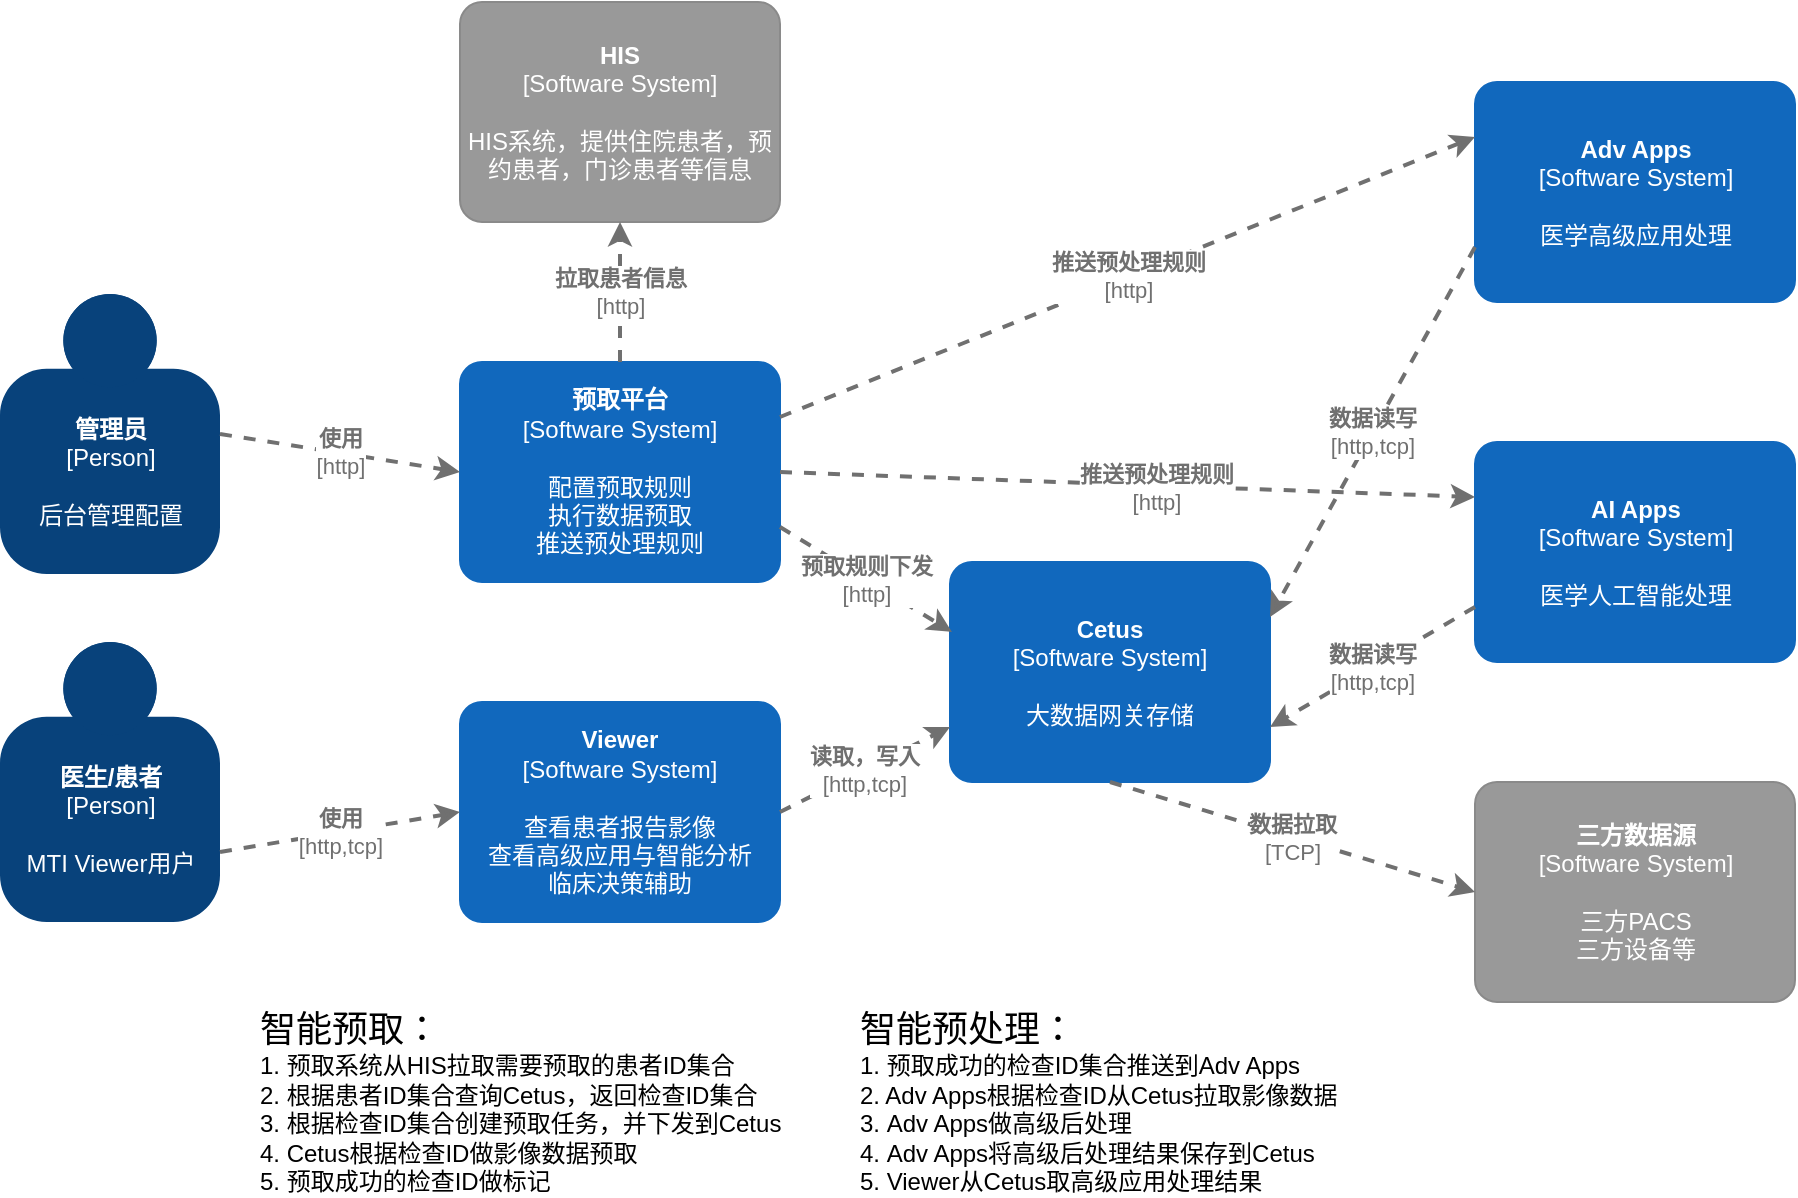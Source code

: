 <mxfile version="13.9.9" type="device"><diagram id="wUWENIdHVunau4LqLr-t" name="Page-1"><mxGraphModel dx="1086" dy="926" grid="1" gridSize="10" guides="1" tooltips="1" connect="1" arrows="1" fold="1" page="1" pageScale="1" pageWidth="1169" pageHeight="827" math="0" shadow="0"><root><mxCell id="0"/><mxCell id="1" parent="0"/><object placeholders="1" c4Name="三方数据源" c4Type="Software System" c4Description="三方PACS&#10;三方设备等" label="&lt;b&gt;%c4Name%&lt;/b&gt;&lt;div&gt;[%c4Type%]&lt;/div&gt;&lt;br&gt;&lt;div&gt;%c4Description%&lt;/div&gt;" id="oJ3ArlBI-FR6SVB3Jc9y-3"><mxCell style="rounded=1;whiteSpace=wrap;html=1;labelBackgroundColor=none;fillColor=#999999;fontColor=#ffffff;align=center;arcSize=10;strokeColor=#8A8A8A;metaEdit=1;metaData={&quot;c4Type&quot;:{&quot;editable&quot;:false}};points=[[0.25,0,0],[0.5,0,0],[0.75,0,0],[1,0.25,0],[1,0.5,0],[1,0.75,0],[0.75,1,0],[0.5,1,0],[0.25,1,0],[0,0.75,0],[0,0.5,0],[0,0.25,0]];" parent="1" vertex="1"><mxGeometry x="817.5" y="430" width="160" height="110.0" as="geometry"/></mxCell></object><object placeholders="1" c4Name="预取平台" c4Type="Software System" c4Description="配置预取规则&#10;执行数据预取&#10;推送预处理规则" label="&lt;b&gt;%c4Name%&lt;/b&gt;&lt;div&gt;[%c4Type%]&lt;/div&gt;&lt;br&gt;&lt;div&gt;%c4Description%&lt;/div&gt;" id="oJ3ArlBI-FR6SVB3Jc9y-4"><mxCell style="rounded=1;whiteSpace=wrap;html=1;labelBackgroundColor=none;fillColor=#1168BD;fontColor=#ffffff;align=center;arcSize=10;strokeColor=#1168BD;metaEdit=1;metaData={&quot;c4Type&quot;:{&quot;editable&quot;:false}};points=[[0.25,0,0],[0.5,0,0],[0.75,0,0],[1,0.25,0],[1,0.5,0],[1,0.75,0],[0.75,1,0],[0.5,1,0],[0.25,1,0],[0,0.75,0],[0,0.5,0],[0,0.25,0]];" parent="1" vertex="1"><mxGeometry x="310" y="220" width="160" height="110.0" as="geometry"/></mxCell></object><object placeholders="1" c4Name="Cetus" c4Type="Software System" c4Description="大数据网关存储" label="&lt;b&gt;%c4Name%&lt;/b&gt;&lt;div&gt;[%c4Type%]&lt;/div&gt;&lt;br&gt;&lt;div&gt;%c4Description%&lt;/div&gt;" id="oJ3ArlBI-FR6SVB3Jc9y-5"><mxCell style="rounded=1;whiteSpace=wrap;html=1;labelBackgroundColor=none;fillColor=#1168BD;fontColor=#ffffff;align=center;arcSize=10;strokeColor=#1168BD;metaEdit=1;metaData={&quot;c4Type&quot;:{&quot;editable&quot;:false}};points=[[0.25,0,0],[0.5,0,0],[0.75,0,0],[1,0.25,0],[1,0.5,0],[1,0.75,0],[0.75,1,0],[0.5,1,0],[0.25,1,0],[0,0.75,0],[0,0.5,0],[0,0.25,0]];" parent="1" vertex="1"><mxGeometry x="555" y="320" width="160" height="110.0" as="geometry"/></mxCell></object><object placeholders="1" c4Name="Adv Apps" c4Type="Software System" c4Description="医学高级应用处理" label="&lt;b&gt;%c4Name%&lt;/b&gt;&lt;div&gt;[%c4Type%]&lt;/div&gt;&lt;br&gt;&lt;div&gt;%c4Description%&lt;/div&gt;" id="oJ3ArlBI-FR6SVB3Jc9y-6"><mxCell style="rounded=1;whiteSpace=wrap;html=1;labelBackgroundColor=none;fillColor=#1168BD;fontColor=#ffffff;align=center;arcSize=10;strokeColor=#1168BD;metaEdit=1;metaData={&quot;c4Type&quot;:{&quot;editable&quot;:false}};points=[[0.25,0,0],[0.5,0,0],[0.75,0,0],[1,0.25,0],[1,0.5,0],[1,0.75,0],[0.75,1,0],[0.5,1,0],[0.25,1,0],[0,0.75,0],[0,0.5,0],[0,0.25,0]];" parent="1" vertex="1"><mxGeometry x="817.5" y="80" width="160" height="110.0" as="geometry"/></mxCell></object><object placeholders="1" c4Name="AI Apps" c4Type="Software System" c4Description="医学人工智能处理" label="&lt;b&gt;%c4Name%&lt;/b&gt;&lt;div&gt;[%c4Type%]&lt;/div&gt;&lt;br&gt;&lt;div&gt;%c4Description%&lt;/div&gt;" id="oJ3ArlBI-FR6SVB3Jc9y-7"><mxCell style="rounded=1;whiteSpace=wrap;html=1;labelBackgroundColor=none;fillColor=#1168BD;fontColor=#ffffff;align=center;arcSize=10;strokeColor=#1168BD;metaEdit=1;metaData={&quot;c4Type&quot;:{&quot;editable&quot;:false}};points=[[0.25,0,0],[0.5,0,0],[0.75,0,0],[1,0.25,0],[1,0.5,0],[1,0.75,0],[0.75,1,0],[0.5,1,0],[0.25,1,0],[0,0.75,0],[0,0.5,0],[0,0.25,0]];" parent="1" vertex="1"><mxGeometry x="817.5" y="260" width="160" height="110.0" as="geometry"/></mxCell></object><object placeholders="1" c4Name="Viewer" c4Type="Software System" c4Description="查看患者报告影像&#10;查看高级应用与智能分析&#10;临床决策辅助" label="&lt;b&gt;%c4Name%&lt;/b&gt;&lt;div&gt;[%c4Type%]&lt;/div&gt;&lt;br&gt;&lt;div&gt;%c4Description%&lt;/div&gt;" id="oJ3ArlBI-FR6SVB3Jc9y-8"><mxCell style="rounded=1;whiteSpace=wrap;html=1;labelBackgroundColor=none;fillColor=#1168BD;fontColor=#ffffff;align=center;arcSize=10;strokeColor=#1168BD;metaEdit=1;metaData={&quot;c4Type&quot;:{&quot;editable&quot;:false}};points=[[0.25,0,0],[0.5,0,0],[0.75,0,0],[1,0.25,0],[1,0.5,0],[1,0.75,0],[0.75,1,0],[0.5,1,0],[0.25,1,0],[0,0.75,0],[0,0.5,0],[0,0.25,0]];" parent="1" vertex="1"><mxGeometry x="310" y="390" width="160" height="110.0" as="geometry"/></mxCell></object><object placeholders="1" c4Name="管理员" c4Type="Person" c4Description="后台管理配置" label="&lt;b&gt;%c4Name%&lt;/b&gt;&lt;div&gt;[%c4Type%]&lt;/div&gt;&lt;br&gt;&lt;div&gt;%c4Description%&lt;/div&gt;" id="oJ3ArlBI-FR6SVB3Jc9y-9"><mxCell style="html=1;dashed=0;whitespace=wrap;fillColor=#08427b;strokeColor=none;fontColor=#ffffff;shape=mxgraph.c4.person;align=center;metaEdit=1;points=[[0.5,0,0],[1,0.5,0],[1,0.75,0],[0.75,1,0],[0.5,1,0],[0.25,1,0],[0,0.75,0],[0,0.5,0]];metaData={&quot;c4Type&quot;:{&quot;editable&quot;:false}};" parent="1" vertex="1"><mxGeometry x="80" y="186" width="110.0" height="140" as="geometry"/></mxCell></object><object placeholders="1" c4Name="医生/患者" c4Type="Person" c4Description="MTI Viewer用户" label="&lt;b&gt;%c4Name%&lt;/b&gt;&lt;div&gt;[%c4Type%]&lt;/div&gt;&lt;br&gt;&lt;div&gt;%c4Description%&lt;/div&gt;" id="oJ3ArlBI-FR6SVB3Jc9y-10"><mxCell style="html=1;dashed=0;whitespace=wrap;fillColor=#08427b;strokeColor=none;fontColor=#ffffff;shape=mxgraph.c4.person;align=center;metaEdit=1;points=[[0.5,0,0],[1,0.5,0],[1,0.75,0],[0.75,1,0],[0.5,1,0],[0.25,1,0],[0,0.75,0],[0,0.5,0]];metaData={&quot;c4Type&quot;:{&quot;editable&quot;:false}};" parent="1" vertex="1"><mxGeometry x="80" y="360" width="110.0" height="140" as="geometry"/></mxCell></object><object placeholders="1" c4Type="Relationship" c4Technology="http" c4Description="预取规则下发" label="&lt;div style=&quot;text-align: left&quot;&gt;&lt;div style=&quot;text-align: center&quot;&gt;&lt;b&gt;%c4Description%&lt;/b&gt;&lt;/div&gt;&lt;div style=&quot;text-align: center&quot;&gt;[%c4Technology%]&lt;/div&gt;&lt;/div&gt;" id="oJ3ArlBI-FR6SVB3Jc9y-11"><mxCell style="edgeStyle=none;rounded=0;html=1;entryX=0.006;entryY=0.318;jettySize=auto;orthogonalLoop=1;strokeColor=#707070;strokeWidth=2;fontColor=#707070;jumpStyle=none;dashed=1;metaEdit=1;metaData={&quot;c4Type&quot;:{&quot;editable&quot;:false}};exitX=1;exitY=0.75;exitDx=0;exitDy=0;exitPerimeter=0;entryDx=0;entryDy=0;entryPerimeter=0;" parent="1" source="oJ3ArlBI-FR6SVB3Jc9y-4" target="oJ3ArlBI-FR6SVB3Jc9y-5" edge="1"><mxGeometry width="160" relative="1" as="geometry"><mxPoint x="580" y="580" as="sourcePoint"/><mxPoint x="740" y="580" as="targetPoint"/></mxGeometry></mxCell></object><object placeholders="1" c4Type="Relationship" c4Technology="http" c4Description="推送预处理规则" label="&lt;div style=&quot;text-align: left&quot;&gt;&lt;div style=&quot;text-align: center&quot;&gt;&lt;b&gt;%c4Description%&lt;/b&gt;&lt;/div&gt;&lt;div style=&quot;text-align: center&quot;&gt;[%c4Technology%]&lt;/div&gt;&lt;/div&gt;" id="oJ3ArlBI-FR6SVB3Jc9y-13"><mxCell style="edgeStyle=none;rounded=0;html=1;entryX=0;entryY=0.25;jettySize=auto;orthogonalLoop=1;strokeColor=#707070;strokeWidth=2;fontColor=#707070;jumpStyle=none;dashed=1;metaEdit=1;metaData={&quot;c4Type&quot;:{&quot;editable&quot;:false}};exitX=1;exitY=0.25;exitDx=0;exitDy=0;exitPerimeter=0;entryDx=0;entryDy=0;entryPerimeter=0;" parent="1" source="oJ3ArlBI-FR6SVB3Jc9y-4" target="oJ3ArlBI-FR6SVB3Jc9y-6" edge="1"><mxGeometry width="160" relative="1" as="geometry"><mxPoint x="497.5" y="170" as="sourcePoint"/><mxPoint x="657.5" y="170" as="targetPoint"/></mxGeometry></mxCell></object><object placeholders="1" c4Type="Relationship" c4Technology="http" c4Description="推送预处理规则" label="&lt;div style=&quot;text-align: left&quot;&gt;&lt;div style=&quot;text-align: center&quot;&gt;&lt;b&gt;%c4Description%&lt;/b&gt;&lt;/div&gt;&lt;div style=&quot;text-align: center&quot;&gt;[%c4Technology%]&lt;/div&gt;&lt;/div&gt;" id="oJ3ArlBI-FR6SVB3Jc9y-14"><mxCell style="rounded=0;html=1;entryX=0;entryY=0.25;jettySize=auto;orthogonalLoop=1;strokeColor=#707070;strokeWidth=2;fontColor=#707070;jumpStyle=none;dashed=1;metaEdit=1;metaData={&quot;c4Type&quot;:{&quot;editable&quot;:false}};exitX=1;exitY=0.5;exitDx=0;exitDy=0;exitPerimeter=0;entryDx=0;entryDy=0;entryPerimeter=0;" parent="1" source="oJ3ArlBI-FR6SVB3Jc9y-4" target="oJ3ArlBI-FR6SVB3Jc9y-7" edge="1"><mxGeometry x="0.08" y="-1" width="160" relative="1" as="geometry"><mxPoint x="677.5" y="450" as="sourcePoint"/><mxPoint x="837.5" y="450" as="targetPoint"/><mxPoint as="offset"/></mxGeometry></mxCell></object><object placeholders="1" c4Type="Relationship" c4Technology="TCP" c4Description="数据拉取" label="&lt;div style=&quot;text-align: left&quot;&gt;&lt;div style=&quot;text-align: center&quot;&gt;&lt;b&gt;%c4Description%&lt;/b&gt;&lt;/div&gt;&lt;div style=&quot;text-align: center&quot;&gt;[%c4Technology%]&lt;/div&gt;&lt;/div&gt;" id="oJ3ArlBI-FR6SVB3Jc9y-15"><mxCell style="edgeStyle=none;rounded=0;html=1;entryX=0;entryY=0.5;jettySize=auto;orthogonalLoop=1;strokeColor=#707070;strokeWidth=2;fontColor=#707070;jumpStyle=none;dashed=1;metaEdit=1;metaData={&quot;c4Type&quot;:{&quot;editable&quot;:false}};exitX=0.5;exitY=1;exitDx=0;exitDy=0;exitPerimeter=0;entryDx=0;entryDy=0;entryPerimeter=0;" parent="1" source="oJ3ArlBI-FR6SVB3Jc9y-5" target="oJ3ArlBI-FR6SVB3Jc9y-3" edge="1"><mxGeometry width="160" relative="1" as="geometry"><mxPoint x="557.5" y="470" as="sourcePoint"/><mxPoint x="717.5" y="470" as="targetPoint"/></mxGeometry></mxCell></object><object placeholders="1" c4Type="Relationship" c4Technology="http" c4Description="使用" label="&lt;div style=&quot;text-align: left&quot;&gt;&lt;div style=&quot;text-align: center&quot;&gt;&lt;b&gt;%c4Description%&lt;/b&gt;&lt;/div&gt;&lt;div style=&quot;text-align: center&quot;&gt;[%c4Technology%]&lt;/div&gt;&lt;/div&gt;" id="oJ3ArlBI-FR6SVB3Jc9y-16"><mxCell style="edgeStyle=none;rounded=0;html=1;entryX=0;entryY=0.5;jettySize=auto;orthogonalLoop=1;strokeColor=#707070;strokeWidth=2;fontColor=#707070;jumpStyle=none;dashed=1;metaEdit=1;metaData={&quot;c4Type&quot;:{&quot;editable&quot;:false}};exitX=1;exitY=0.5;exitDx=0;exitDy=0;exitPerimeter=0;entryDx=0;entryDy=0;entryPerimeter=0;" parent="1" source="oJ3ArlBI-FR6SVB3Jc9y-9" target="oJ3ArlBI-FR6SVB3Jc9y-4" edge="1"><mxGeometry width="160" relative="1" as="geometry"><mxPoint x="210" y="260" as="sourcePoint"/><mxPoint x="370" y="260" as="targetPoint"/></mxGeometry></mxCell></object><object placeholders="1" c4Type="Relationship" c4Technology="http,tcp" c4Description="使用" label="&lt;div style=&quot;text-align: left&quot;&gt;&lt;div style=&quot;text-align: center&quot;&gt;&lt;b&gt;%c4Description%&lt;/b&gt;&lt;/div&gt;&lt;div style=&quot;text-align: center&quot;&gt;[%c4Technology%]&lt;/div&gt;&lt;/div&gt;" id="oJ3ArlBI-FR6SVB3Jc9y-17"><mxCell style="edgeStyle=none;rounded=0;html=1;entryX=0;entryY=0.5;jettySize=auto;orthogonalLoop=1;strokeColor=#707070;strokeWidth=2;fontColor=#707070;jumpStyle=none;dashed=1;metaEdit=1;metaData={&quot;c4Type&quot;:{&quot;editable&quot;:false}};exitX=1;exitY=0.75;exitDx=0;exitDy=0;exitPerimeter=0;entryDx=0;entryDy=0;entryPerimeter=0;" parent="1" source="oJ3ArlBI-FR6SVB3Jc9y-10" target="oJ3ArlBI-FR6SVB3Jc9y-8" edge="1"><mxGeometry width="160" relative="1" as="geometry"><mxPoint x="240" y="730" as="sourcePoint"/><mxPoint x="400" y="730" as="targetPoint"/></mxGeometry></mxCell></object><object placeholders="1" c4Type="Relationship" c4Technology="http,tcp" c4Description="数据读写" label="&lt;div style=&quot;text-align: left&quot;&gt;&lt;div style=&quot;text-align: center&quot;&gt;&lt;b&gt;%c4Description%&lt;/b&gt;&lt;/div&gt;&lt;div style=&quot;text-align: center&quot;&gt;[%c4Technology%]&lt;/div&gt;&lt;/div&gt;" id="oJ3ArlBI-FR6SVB3Jc9y-18"><mxCell style="edgeStyle=none;rounded=0;html=1;entryX=1;entryY=0.25;jettySize=auto;orthogonalLoop=1;strokeColor=#707070;strokeWidth=2;fontColor=#707070;jumpStyle=none;dashed=1;metaEdit=1;metaData={&quot;c4Type&quot;:{&quot;editable&quot;:false}};exitX=0;exitY=0.75;exitDx=0;exitDy=0;exitPerimeter=0;entryDx=0;entryDy=0;entryPerimeter=0;" parent="1" source="oJ3ArlBI-FR6SVB3Jc9y-6" target="oJ3ArlBI-FR6SVB3Jc9y-5" edge="1"><mxGeometry width="160" relative="1" as="geometry"><mxPoint x="827.5" y="210" as="sourcePoint"/><mxPoint x="987.5" y="210" as="targetPoint"/></mxGeometry></mxCell></object><object placeholders="1" c4Type="Relationship" c4Technology="http,tcp" c4Description="数据读写" label="&lt;div style=&quot;text-align: left&quot;&gt;&lt;div style=&quot;text-align: center&quot;&gt;&lt;b&gt;%c4Description%&lt;/b&gt;&lt;/div&gt;&lt;div style=&quot;text-align: center&quot;&gt;[%c4Technology%]&lt;/div&gt;&lt;/div&gt;" id="oJ3ArlBI-FR6SVB3Jc9y-19"><mxCell style="edgeStyle=none;rounded=0;html=1;entryX=1;entryY=0.75;jettySize=auto;orthogonalLoop=1;strokeColor=#707070;strokeWidth=2;fontColor=#707070;jumpStyle=none;dashed=1;metaEdit=1;metaData={&quot;c4Type&quot;:{&quot;editable&quot;:false}};entryDx=0;entryDy=0;entryPerimeter=0;exitX=0;exitY=0.75;exitDx=0;exitDy=0;exitPerimeter=0;" parent="1" source="oJ3ArlBI-FR6SVB3Jc9y-7" target="oJ3ArlBI-FR6SVB3Jc9y-5" edge="1"><mxGeometry width="160" relative="1" as="geometry"><mxPoint x="877.5" y="390" as="sourcePoint"/><mxPoint x="867.5" y="660" as="targetPoint"/></mxGeometry></mxCell></object><object placeholders="1" c4Type="Relationship" c4Technology="http,tcp" c4Description="读取，写入" label="&lt;div style=&quot;text-align: left&quot;&gt;&lt;div style=&quot;text-align: center&quot;&gt;&lt;b&gt;%c4Description%&lt;/b&gt;&lt;/div&gt;&lt;div style=&quot;text-align: center&quot;&gt;[%c4Technology%]&lt;/div&gt;&lt;/div&gt;" id="oJ3ArlBI-FR6SVB3Jc9y-20"><mxCell style="edgeStyle=none;rounded=0;html=1;entryX=0;entryY=0.75;jettySize=auto;orthogonalLoop=1;strokeColor=#707070;strokeWidth=2;fontColor=#707070;jumpStyle=none;dashed=1;metaEdit=1;metaData={&quot;c4Type&quot;:{&quot;editable&quot;:false}};exitX=1;exitY=0.5;exitDx=0;exitDy=0;exitPerimeter=0;entryDx=0;entryDy=0;entryPerimeter=0;" parent="1" source="oJ3ArlBI-FR6SVB3Jc9y-8" target="oJ3ArlBI-FR6SVB3Jc9y-5" edge="1"><mxGeometry width="160" relative="1" as="geometry"><mxPoint x="490" y="530" as="sourcePoint"/><mxPoint x="650" y="530" as="targetPoint"/></mxGeometry></mxCell></object><object placeholders="1" c4Name="HIS" c4Type="Software System" c4Description="HIS系统，提供住院患者，预约患者，门诊患者等信息" label="&lt;b&gt;%c4Name%&lt;/b&gt;&lt;div&gt;[%c4Type%]&lt;/div&gt;&lt;br&gt;&lt;div&gt;%c4Description%&lt;/div&gt;" id="oJ3ArlBI-FR6SVB3Jc9y-23"><mxCell style="rounded=1;whiteSpace=wrap;html=1;labelBackgroundColor=none;fillColor=#999999;fontColor=#ffffff;align=center;arcSize=10;strokeColor=#8A8A8A;metaEdit=1;metaData={&quot;c4Type&quot;:{&quot;editable&quot;:false}};points=[[0.25,0,0],[0.5,0,0],[0.75,0,0],[1,0.25,0],[1,0.5,0],[1,0.75,0],[0.75,1,0],[0.5,1,0],[0.25,1,0],[0,0.75,0],[0,0.5,0],[0,0.25,0]];" parent="1" vertex="1"><mxGeometry x="310" y="40" width="160" height="110.0" as="geometry"/></mxCell></object><object placeholders="1" c4Type="Relationship" c4Technology="http" c4Description="拉取患者信息" label="&lt;div style=&quot;text-align: left&quot;&gt;&lt;div style=&quot;text-align: center&quot;&gt;&lt;b&gt;%c4Description%&lt;/b&gt;&lt;/div&gt;&lt;div style=&quot;text-align: center&quot;&gt;[%c4Technology%]&lt;/div&gt;&lt;/div&gt;" id="oJ3ArlBI-FR6SVB3Jc9y-24"><mxCell style="edgeStyle=none;rounded=0;html=1;entryX=0.5;entryY=1;jettySize=auto;orthogonalLoop=1;strokeColor=#707070;strokeWidth=2;fontColor=#707070;jumpStyle=none;dashed=1;metaEdit=1;metaData={&quot;c4Type&quot;:{&quot;editable&quot;:false}};exitX=0.5;exitY=0;exitDx=0;exitDy=0;exitPerimeter=0;entryDx=0;entryDy=0;entryPerimeter=0;" parent="1" source="oJ3ArlBI-FR6SVB3Jc9y-4" target="oJ3ArlBI-FR6SVB3Jc9y-23" edge="1"><mxGeometry width="160" relative="1" as="geometry"><mxPoint x="387.5" y="660" as="sourcePoint"/><mxPoint x="547.5" y="660" as="targetPoint"/></mxGeometry></mxCell></object><mxCell id="oJ3ArlBI-FR6SVB3Jc9y-26" value="&lt;font style=&quot;font-size: 18px&quot;&gt;智能预取：&lt;br&gt;&lt;/font&gt;1. 预取系统从HIS拉取需要预取的患者ID集合&lt;br&gt;2. 根据患者ID集合查询Cetus，返回检查ID集合&lt;br&gt;3. 根据检查ID集合创建预取任务，并下发到Cetus&lt;br&gt;&lt;div&gt;&lt;span&gt;4. Cetus根据检查ID做影像数据预取&lt;/span&gt;&lt;/div&gt;&lt;div&gt;&lt;span&gt;5. 预取成功的检查ID做标记&lt;/span&gt;&lt;/div&gt;" style="text;html=1;strokeColor=none;fillColor=none;align=left;verticalAlign=middle;whiteSpace=wrap;rounded=0;" parent="1" vertex="1"><mxGeometry x="207.5" y="580" width="310" height="20" as="geometry"/></mxCell><mxCell id="oJ3ArlBI-FR6SVB3Jc9y-27" value="&lt;font style=&quot;font-size: 18px&quot;&gt;智能预处理：&lt;br&gt;&lt;/font&gt;1. 预取成功的检查ID集合推送到Adv Apps&lt;br&gt;2. Adv Apps根据检查ID从Cetus拉取影像数据&lt;br&gt;3. Adv Apps做高级后处理&lt;br&gt;4. Adv Apps将高级后处理结果保存到Cetus&lt;br&gt;5. Viewer从Cetus取高级应用处理结果" style="text;html=1;strokeColor=none;fillColor=none;align=left;verticalAlign=middle;whiteSpace=wrap;rounded=0;" parent="1" vertex="1"><mxGeometry x="507.5" y="580" width="310" height="20" as="geometry"/></mxCell></root></mxGraphModel></diagram></mxfile>